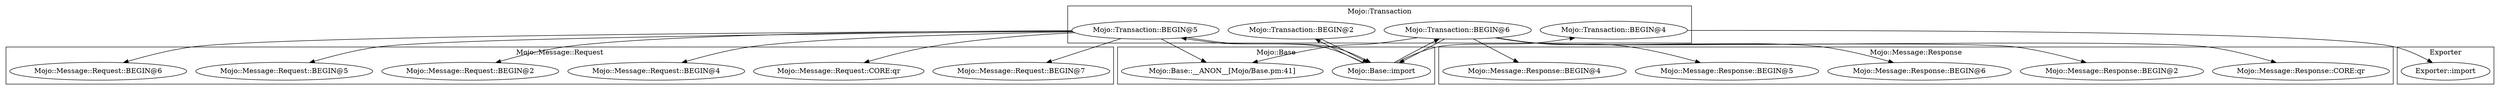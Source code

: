digraph {
graph [overlap=false]
subgraph cluster_Mojo_Message_Response {
	label="Mojo::Message::Response";
	"Mojo::Message::Response::BEGIN@5";
	"Mojo::Message::Response::BEGIN@4";
	"Mojo::Message::Response::CORE:qr";
	"Mojo::Message::Response::BEGIN@2";
	"Mojo::Message::Response::BEGIN@6";
}
subgraph cluster_Mojo_Message_Request {
	label="Mojo::Message::Request";
	"Mojo::Message::Request::BEGIN@5";
	"Mojo::Message::Request::BEGIN@6";
	"Mojo::Message::Request::BEGIN@7";
	"Mojo::Message::Request::CORE:qr";
	"Mojo::Message::Request::BEGIN@4";
	"Mojo::Message::Request::BEGIN@2";
}
subgraph cluster_Mojo_Transaction {
	label="Mojo::Transaction";
	"Mojo::Transaction::BEGIN@5";
	"Mojo::Transaction::BEGIN@6";
	"Mojo::Transaction::BEGIN@4";
	"Mojo::Transaction::BEGIN@2";
}
subgraph cluster_Exporter {
	label="Exporter";
	"Exporter::import";
}
subgraph cluster_Mojo_Base {
	label="Mojo::Base";
	"Mojo::Base::__ANON__[Mojo/Base.pm:41]";
	"Mojo::Base::import";
}
"Mojo::Transaction::BEGIN@5" -> "Mojo::Message::Request::BEGIN@7";
"Mojo::Base::import" -> "Mojo::Transaction::BEGIN@6";
"Mojo::Transaction::BEGIN@4" -> "Exporter::import";
"Mojo::Transaction::BEGIN@6" -> "Mojo::Message::Response::CORE:qr";
"Mojo::Transaction::BEGIN@6" -> "Mojo::Message::Response::BEGIN@2";
"Mojo::Transaction::BEGIN@5" -> "Mojo::Message::Request::BEGIN@2";
"Mojo::Transaction::BEGIN@5" -> "Mojo::Message::Request::BEGIN@4";
"Mojo::Transaction::BEGIN@6" -> "Mojo::Message::Response::BEGIN@6";
"Mojo::Transaction::BEGIN@6" -> "Mojo::Message::Response::BEGIN@4";
"Mojo::Transaction::BEGIN@6" -> "Mojo::Base::__ANON__[Mojo/Base.pm:41]";
"Mojo::Transaction::BEGIN@5" -> "Mojo::Base::__ANON__[Mojo/Base.pm:41]";
"Mojo::Base::import" -> "Mojo::Transaction::BEGIN@5";
"Mojo::Base::import" -> "Mojo::Transaction::BEGIN@4";
"Mojo::Transaction::BEGIN@5" -> "Mojo::Message::Request::BEGIN@6";
"Mojo::Transaction::BEGIN@6" -> "Mojo::Base::import";
"Mojo::Transaction::BEGIN@5" -> "Mojo::Base::import";
"Mojo::Transaction::BEGIN@2" -> "Mojo::Base::import";
"Mojo::Base::import" -> "Mojo::Transaction::BEGIN@2";
"Mojo::Transaction::BEGIN@5" -> "Mojo::Message::Request::BEGIN@5";
"Mojo::Transaction::BEGIN@5" -> "Mojo::Message::Request::CORE:qr";
"Mojo::Transaction::BEGIN@6" -> "Mojo::Message::Response::BEGIN@5";
}
